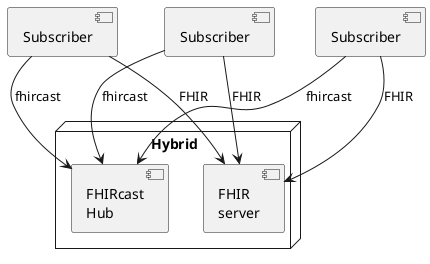 @startuml

node Hybrid {
    component "FHIRcast\nHub" as Hub
    component "FHIR\nserver" as FHIRserver
}
component Subscriber as Subscriber1
component Subscriber as Subscriber2
component Subscriber as Subscriber3

Subscriber1 -down-> Hub: fhircast
Subscriber1 -down-> FHIRserver: FHIR
Subscriber2 -down-> Hub: fhircast
Subscriber2 -down-> FHIRserver: FHIR
Subscriber3 -down-> Hub: fhircast
Subscriber3 -down-> FHIRserver: FHIR

@enduml